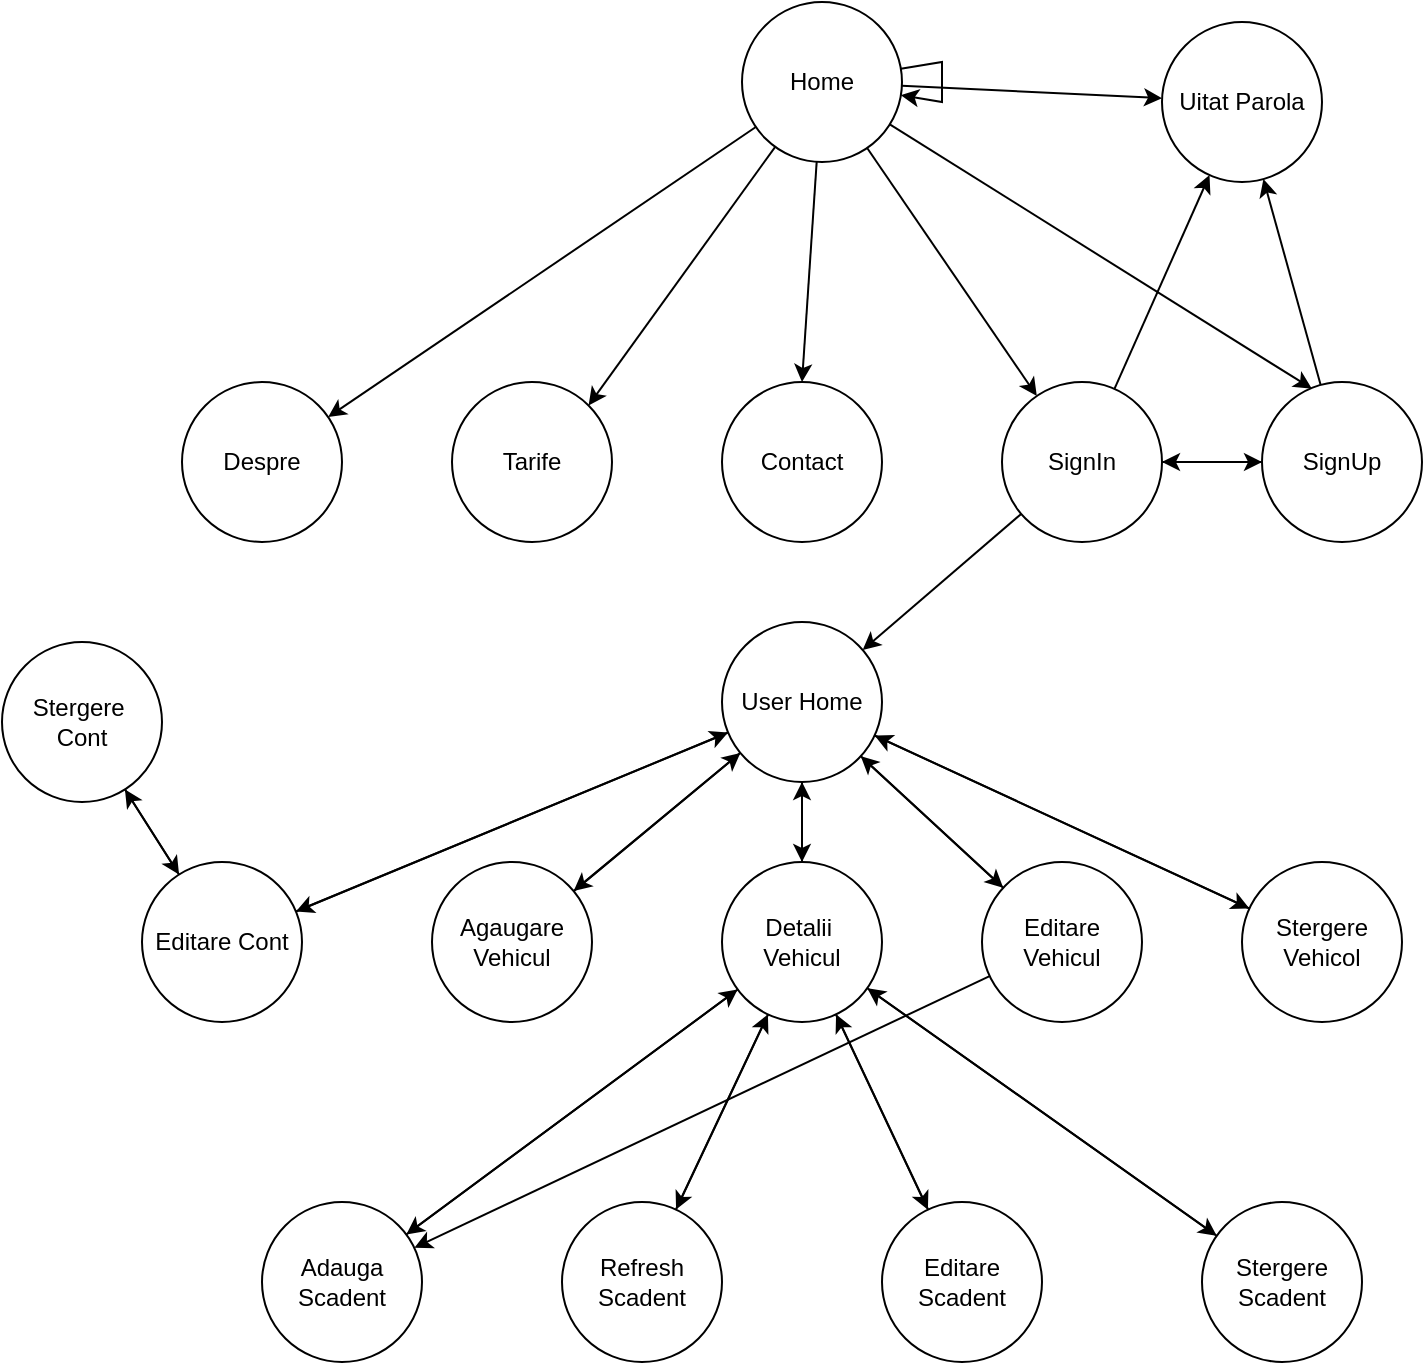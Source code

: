<mxfile version="10.7.9" type="device"><diagram id="dKvWaQCY_PPDKvGTg5ro" name="Page-1"><mxGraphModel dx="1078" dy="1638" grid="1" gridSize="10" guides="1" tooltips="1" connect="1" arrows="1" fold="1" page="1" pageScale="1" pageWidth="850" pageHeight="1100" math="0" shadow="0"><root><mxCell id="0"/><mxCell id="1" parent="0"/><mxCell id="YzhjHUDE5UbawRVydxV8-14" style="edgeStyle=none;rounded=0;orthogonalLoop=1;jettySize=auto;html=1;" edge="1" parent="1" source="YzhjHUDE5UbawRVydxV8-1" target="YzhjHUDE5UbawRVydxV8-2"><mxGeometry relative="1" as="geometry"/></mxCell><mxCell id="YzhjHUDE5UbawRVydxV8-16" style="edgeStyle=none;rounded=0;orthogonalLoop=1;jettySize=auto;html=1;entryX=1;entryY=0;entryDx=0;entryDy=0;" edge="1" parent="1" source="YzhjHUDE5UbawRVydxV8-1" target="YzhjHUDE5UbawRVydxV8-4"><mxGeometry relative="1" as="geometry"/></mxCell><mxCell id="YzhjHUDE5UbawRVydxV8-17" style="edgeStyle=none;rounded=0;orthogonalLoop=1;jettySize=auto;html=1;entryX=0.5;entryY=0;entryDx=0;entryDy=0;" edge="1" parent="1" source="YzhjHUDE5UbawRVydxV8-1" target="YzhjHUDE5UbawRVydxV8-5"><mxGeometry relative="1" as="geometry"/></mxCell><mxCell id="YzhjHUDE5UbawRVydxV8-18" style="edgeStyle=none;rounded=0;orthogonalLoop=1;jettySize=auto;html=1;entryX=0.312;entryY=0.042;entryDx=0;entryDy=0;entryPerimeter=0;" edge="1" parent="1" source="YzhjHUDE5UbawRVydxV8-1" target="YzhjHUDE5UbawRVydxV8-6"><mxGeometry relative="1" as="geometry"/></mxCell><mxCell id="YzhjHUDE5UbawRVydxV8-19" style="edgeStyle=none;rounded=0;orthogonalLoop=1;jettySize=auto;html=1;" edge="1" parent="1" source="YzhjHUDE5UbawRVydxV8-1" target="YzhjHUDE5UbawRVydxV8-8"><mxGeometry relative="1" as="geometry"/></mxCell><mxCell id="YzhjHUDE5UbawRVydxV8-21" style="edgeStyle=none;rounded=0;orthogonalLoop=1;jettySize=auto;html=1;" edge="1" parent="1" source="YzhjHUDE5UbawRVydxV8-1" target="YzhjHUDE5UbawRVydxV8-20"><mxGeometry relative="1" as="geometry"/></mxCell><mxCell id="YzhjHUDE5UbawRVydxV8-1" value="Home" style="ellipse;whiteSpace=wrap;html=1;aspect=fixed;" vertex="1" parent="1"><mxGeometry x="410" y="-80" width="80" height="80" as="geometry"/></mxCell><mxCell id="YzhjHUDE5UbawRVydxV8-2" value="Despre" style="ellipse;whiteSpace=wrap;html=1;aspect=fixed;" vertex="1" parent="1"><mxGeometry x="130" y="110" width="80" height="80" as="geometry"/></mxCell><mxCell id="YzhjHUDE5UbawRVydxV8-4" value="Tarife" style="ellipse;whiteSpace=wrap;html=1;aspect=fixed;" vertex="1" parent="1"><mxGeometry x="265" y="110" width="80" height="80" as="geometry"/></mxCell><mxCell id="YzhjHUDE5UbawRVydxV8-5" value="Contact" style="ellipse;whiteSpace=wrap;html=1;aspect=fixed;" vertex="1" parent="1"><mxGeometry x="400" y="110" width="80" height="80" as="geometry"/></mxCell><mxCell id="YzhjHUDE5UbawRVydxV8-23" style="edgeStyle=none;rounded=0;orthogonalLoop=1;jettySize=auto;html=1;" edge="1" parent="1" source="YzhjHUDE5UbawRVydxV8-6" target="YzhjHUDE5UbawRVydxV8-20"><mxGeometry relative="1" as="geometry"/></mxCell><mxCell id="YzhjHUDE5UbawRVydxV8-24" value="" style="edgeStyle=none;rounded=0;orthogonalLoop=1;jettySize=auto;html=1;" edge="1" parent="1" source="YzhjHUDE5UbawRVydxV8-6" target="YzhjHUDE5UbawRVydxV8-8"><mxGeometry relative="1" as="geometry"/></mxCell><mxCell id="YzhjHUDE5UbawRVydxV8-6" value="SignUp" style="ellipse;whiteSpace=wrap;html=1;aspect=fixed;" vertex="1" parent="1"><mxGeometry x="670" y="110" width="80" height="80" as="geometry"/></mxCell><mxCell id="YzhjHUDE5UbawRVydxV8-25" style="edgeStyle=none;rounded=0;orthogonalLoop=1;jettySize=auto;html=1;" edge="1" parent="1" source="YzhjHUDE5UbawRVydxV8-8" target="YzhjHUDE5UbawRVydxV8-6"><mxGeometry relative="1" as="geometry"/></mxCell><mxCell id="YzhjHUDE5UbawRVydxV8-26" style="edgeStyle=none;rounded=0;orthogonalLoop=1;jettySize=auto;html=1;" edge="1" parent="1" source="YzhjHUDE5UbawRVydxV8-8" target="YzhjHUDE5UbawRVydxV8-20"><mxGeometry relative="1" as="geometry"/></mxCell><mxCell id="YzhjHUDE5UbawRVydxV8-30" style="edgeStyle=none;rounded=0;orthogonalLoop=1;jettySize=auto;html=1;" edge="1" parent="1" source="YzhjHUDE5UbawRVydxV8-8" target="YzhjHUDE5UbawRVydxV8-29"><mxGeometry relative="1" as="geometry"/></mxCell><mxCell id="YzhjHUDE5UbawRVydxV8-8" value="SignIn" style="ellipse;whiteSpace=wrap;html=1;aspect=fixed;" vertex="1" parent="1"><mxGeometry x="540" y="110" width="80" height="80" as="geometry"/></mxCell><mxCell id="YzhjHUDE5UbawRVydxV8-20" value="Uitat Parola" style="ellipse;whiteSpace=wrap;html=1;aspect=fixed;" vertex="1" parent="1"><mxGeometry x="620" y="-70" width="80" height="80" as="geometry"/></mxCell><mxCell id="YzhjHUDE5UbawRVydxV8-27" style="edgeStyle=none;rounded=0;orthogonalLoop=1;jettySize=auto;html=1;" edge="1" parent="1" source="YzhjHUDE5UbawRVydxV8-1" target="YzhjHUDE5UbawRVydxV8-1"><mxGeometry relative="1" as="geometry"/></mxCell><mxCell id="YzhjHUDE5UbawRVydxV8-38" style="edgeStyle=none;rounded=0;orthogonalLoop=1;jettySize=auto;html=1;" edge="1" parent="1" source="YzhjHUDE5UbawRVydxV8-29" target="YzhjHUDE5UbawRVydxV8-32"><mxGeometry relative="1" as="geometry"/></mxCell><mxCell id="YzhjHUDE5UbawRVydxV8-39" style="edgeStyle=none;rounded=0;orthogonalLoop=1;jettySize=auto;html=1;" edge="1" parent="1" source="YzhjHUDE5UbawRVydxV8-29" target="YzhjHUDE5UbawRVydxV8-36"><mxGeometry relative="1" as="geometry"/></mxCell><mxCell id="YzhjHUDE5UbawRVydxV8-45" style="edgeStyle=none;rounded=0;orthogonalLoop=1;jettySize=auto;html=1;" edge="1" parent="1" source="YzhjHUDE5UbawRVydxV8-29" target="YzhjHUDE5UbawRVydxV8-31"><mxGeometry relative="1" as="geometry"/></mxCell><mxCell id="YzhjHUDE5UbawRVydxV8-61" style="edgeStyle=none;rounded=0;orthogonalLoop=1;jettySize=auto;html=1;" edge="1" parent="1" source="YzhjHUDE5UbawRVydxV8-29" target="YzhjHUDE5UbawRVydxV8-35"><mxGeometry relative="1" as="geometry"/></mxCell><mxCell id="YzhjHUDE5UbawRVydxV8-66" style="edgeStyle=none;rounded=0;orthogonalLoop=1;jettySize=auto;html=1;" edge="1" parent="1" source="YzhjHUDE5UbawRVydxV8-29" target="YzhjHUDE5UbawRVydxV8-34"><mxGeometry relative="1" as="geometry"/></mxCell><mxCell id="YzhjHUDE5UbawRVydxV8-29" value="User Home" style="ellipse;whiteSpace=wrap;html=1;aspect=fixed;" vertex="1" parent="1"><mxGeometry x="400" y="230" width="80" height="80" as="geometry"/></mxCell><mxCell id="YzhjHUDE5UbawRVydxV8-44" style="edgeStyle=none;rounded=0;orthogonalLoop=1;jettySize=auto;html=1;" edge="1" parent="1" source="YzhjHUDE5UbawRVydxV8-31" target="YzhjHUDE5UbawRVydxV8-29"><mxGeometry relative="1" as="geometry"/></mxCell><mxCell id="YzhjHUDE5UbawRVydxV8-47" style="edgeStyle=none;rounded=0;orthogonalLoop=1;jettySize=auto;html=1;" edge="1" parent="1" source="YzhjHUDE5UbawRVydxV8-31" target="YzhjHUDE5UbawRVydxV8-46"><mxGeometry relative="1" as="geometry"/></mxCell><mxCell id="YzhjHUDE5UbawRVydxV8-31" value="Editare Cont" style="ellipse;whiteSpace=wrap;html=1;aspect=fixed;" vertex="1" parent="1"><mxGeometry x="110" y="350" width="80" height="80" as="geometry"/></mxCell><mxCell id="YzhjHUDE5UbawRVydxV8-49" style="edgeStyle=none;rounded=0;orthogonalLoop=1;jettySize=auto;html=1;" edge="1" parent="1" source="YzhjHUDE5UbawRVydxV8-32" target="YzhjHUDE5UbawRVydxV8-29"><mxGeometry relative="1" as="geometry"/></mxCell><mxCell id="YzhjHUDE5UbawRVydxV8-32" value="Agaugare Vehicul" style="ellipse;whiteSpace=wrap;html=1;aspect=fixed;" vertex="1" parent="1"><mxGeometry x="255" y="350" width="80" height="80" as="geometry"/></mxCell><mxCell id="YzhjHUDE5UbawRVydxV8-65" style="edgeStyle=none;rounded=0;orthogonalLoop=1;jettySize=auto;html=1;" edge="1" parent="1" source="YzhjHUDE5UbawRVydxV8-34" target="YzhjHUDE5UbawRVydxV8-29"><mxGeometry relative="1" as="geometry"/></mxCell><mxCell id="YzhjHUDE5UbawRVydxV8-34" value="Stergere Vehicol" style="ellipse;whiteSpace=wrap;html=1;aspect=fixed;" vertex="1" parent="1"><mxGeometry x="660" y="350" width="80" height="80" as="geometry"/></mxCell><mxCell id="YzhjHUDE5UbawRVydxV8-60" style="edgeStyle=none;rounded=0;orthogonalLoop=1;jettySize=auto;html=1;" edge="1" parent="1" source="YzhjHUDE5UbawRVydxV8-35" target="YzhjHUDE5UbawRVydxV8-29"><mxGeometry relative="1" as="geometry"/></mxCell><mxCell id="YzhjHUDE5UbawRVydxV8-62" style="edgeStyle=none;rounded=0;orthogonalLoop=1;jettySize=auto;html=1;" edge="1" parent="1" source="YzhjHUDE5UbawRVydxV8-35" target="YzhjHUDE5UbawRVydxV8-51"><mxGeometry relative="1" as="geometry"/></mxCell><mxCell id="YzhjHUDE5UbawRVydxV8-35" value="Editare Vehicul" style="ellipse;whiteSpace=wrap;html=1;aspect=fixed;" vertex="1" parent="1"><mxGeometry x="530" y="350" width="80" height="80" as="geometry"/></mxCell><mxCell id="YzhjHUDE5UbawRVydxV8-50" style="edgeStyle=none;rounded=0;orthogonalLoop=1;jettySize=auto;html=1;" edge="1" parent="1" source="YzhjHUDE5UbawRVydxV8-36" target="YzhjHUDE5UbawRVydxV8-29"><mxGeometry relative="1" as="geometry"/></mxCell><mxCell id="YzhjHUDE5UbawRVydxV8-56" style="edgeStyle=none;rounded=0;orthogonalLoop=1;jettySize=auto;html=1;" edge="1" parent="1" source="YzhjHUDE5UbawRVydxV8-36" target="YzhjHUDE5UbawRVydxV8-52"><mxGeometry relative="1" as="geometry"/></mxCell><mxCell id="YzhjHUDE5UbawRVydxV8-64" style="edgeStyle=none;rounded=0;orthogonalLoop=1;jettySize=auto;html=1;" edge="1" parent="1" source="YzhjHUDE5UbawRVydxV8-36" target="YzhjHUDE5UbawRVydxV8-51"><mxGeometry relative="1" as="geometry"/></mxCell><mxCell id="YzhjHUDE5UbawRVydxV8-69" style="edgeStyle=none;rounded=0;orthogonalLoop=1;jettySize=auto;html=1;" edge="1" parent="1" source="YzhjHUDE5UbawRVydxV8-36" target="YzhjHUDE5UbawRVydxV8-53"><mxGeometry relative="1" as="geometry"/></mxCell><mxCell id="YzhjHUDE5UbawRVydxV8-71" style="edgeStyle=none;rounded=0;orthogonalLoop=1;jettySize=auto;html=1;" edge="1" parent="1" source="YzhjHUDE5UbawRVydxV8-36" target="YzhjHUDE5UbawRVydxV8-54"><mxGeometry relative="1" as="geometry"/></mxCell><mxCell id="YzhjHUDE5UbawRVydxV8-36" value="Detalii&amp;nbsp; Vehicul" style="ellipse;whiteSpace=wrap;html=1;aspect=fixed;" vertex="1" parent="1"><mxGeometry x="400" y="350" width="80" height="80" as="geometry"/></mxCell><mxCell id="YzhjHUDE5UbawRVydxV8-48" style="edgeStyle=none;rounded=0;orthogonalLoop=1;jettySize=auto;html=1;" edge="1" parent="1" source="YzhjHUDE5UbawRVydxV8-46" target="YzhjHUDE5UbawRVydxV8-31"><mxGeometry relative="1" as="geometry"/></mxCell><mxCell id="YzhjHUDE5UbawRVydxV8-46" value="Stergere&amp;nbsp; Cont" style="ellipse;whiteSpace=wrap;html=1;aspect=fixed;" vertex="1" parent="1"><mxGeometry x="40" y="240" width="80" height="80" as="geometry"/></mxCell><mxCell id="YzhjHUDE5UbawRVydxV8-63" style="edgeStyle=none;rounded=0;orthogonalLoop=1;jettySize=auto;html=1;" edge="1" parent="1" source="YzhjHUDE5UbawRVydxV8-51" target="YzhjHUDE5UbawRVydxV8-36"><mxGeometry relative="1" as="geometry"/></mxCell><mxCell id="YzhjHUDE5UbawRVydxV8-51" value="Adauga Scadent" style="ellipse;whiteSpace=wrap;html=1;aspect=fixed;" vertex="1" parent="1"><mxGeometry x="170" y="520" width="80" height="80" as="geometry"/></mxCell><mxCell id="YzhjHUDE5UbawRVydxV8-67" style="edgeStyle=none;rounded=0;orthogonalLoop=1;jettySize=auto;html=1;" edge="1" parent="1" source="YzhjHUDE5UbawRVydxV8-52" target="YzhjHUDE5UbawRVydxV8-36"><mxGeometry relative="1" as="geometry"/></mxCell><mxCell id="YzhjHUDE5UbawRVydxV8-52" value="Refresh&lt;br&gt;Scadent&lt;br&gt;" style="ellipse;whiteSpace=wrap;html=1;aspect=fixed;" vertex="1" parent="1"><mxGeometry x="320" y="520" width="80" height="80" as="geometry"/></mxCell><mxCell id="YzhjHUDE5UbawRVydxV8-68" style="edgeStyle=none;rounded=0;orthogonalLoop=1;jettySize=auto;html=1;" edge="1" parent="1" source="YzhjHUDE5UbawRVydxV8-53" target="YzhjHUDE5UbawRVydxV8-36"><mxGeometry relative="1" as="geometry"/></mxCell><mxCell id="YzhjHUDE5UbawRVydxV8-53" value="Editare Scadent" style="ellipse;whiteSpace=wrap;html=1;aspect=fixed;" vertex="1" parent="1"><mxGeometry x="480" y="520" width="80" height="80" as="geometry"/></mxCell><mxCell id="YzhjHUDE5UbawRVydxV8-70" style="edgeStyle=none;rounded=0;orthogonalLoop=1;jettySize=auto;html=1;" edge="1" parent="1" source="YzhjHUDE5UbawRVydxV8-54" target="YzhjHUDE5UbawRVydxV8-36"><mxGeometry relative="1" as="geometry"/></mxCell><mxCell id="YzhjHUDE5UbawRVydxV8-54" value="Stergere Scadent" style="ellipse;whiteSpace=wrap;html=1;aspect=fixed;" vertex="1" parent="1"><mxGeometry x="640" y="520" width="80" height="80" as="geometry"/></mxCell></root></mxGraphModel></diagram></mxfile>
